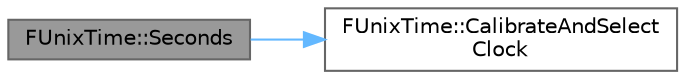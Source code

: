 digraph "FUnixTime::Seconds"
{
 // INTERACTIVE_SVG=YES
 // LATEX_PDF_SIZE
  bgcolor="transparent";
  edge [fontname=Helvetica,fontsize=10,labelfontname=Helvetica,labelfontsize=10];
  node [fontname=Helvetica,fontsize=10,shape=box,height=0.2,width=0.4];
  rankdir="LR";
  Node1 [id="Node000001",label="FUnixTime::Seconds",height=0.2,width=0.4,color="gray40", fillcolor="grey60", style="filled", fontcolor="black",tooltip=" "];
  Node1 -> Node2 [id="edge1_Node000001_Node000002",color="steelblue1",style="solid",tooltip=" "];
  Node2 [id="Node000002",label="FUnixTime::CalibrateAndSelect\lClock",height=0.2,width=0.4,color="grey40", fillcolor="white", style="filled",URL="$d8/d91/structFUnixTime.html#a0ab18742dc00fe77911924adcd3afddc",tooltip="Benchmarks clock_gettime(), possibly switches to something else is too slow."];
}
